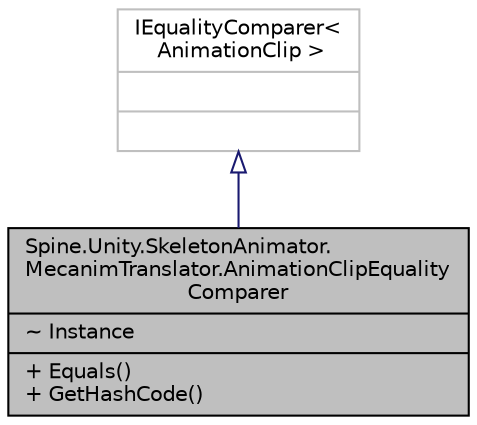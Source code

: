 digraph "Spine.Unity.SkeletonAnimator.MecanimTranslator.AnimationClipEqualityComparer"
{
 // LATEX_PDF_SIZE
  edge [fontname="Helvetica",fontsize="10",labelfontname="Helvetica",labelfontsize="10"];
  node [fontname="Helvetica",fontsize="10",shape=record];
  Node1 [label="{Spine.Unity.SkeletonAnimator.\lMecanimTranslator.AnimationClipEquality\lComparer\n|~ Instance\l|+ Equals()\l+ GetHashCode()\l}",height=0.2,width=0.4,color="black", fillcolor="grey75", style="filled", fontcolor="black",tooltip=" "];
  Node2 -> Node1 [dir="back",color="midnightblue",fontsize="10",style="solid",arrowtail="onormal",fontname="Helvetica"];
  Node2 [label="{IEqualityComparer\<\l AnimationClip \>\n||}",height=0.2,width=0.4,color="grey75", fillcolor="white", style="filled",tooltip=" "];
}
